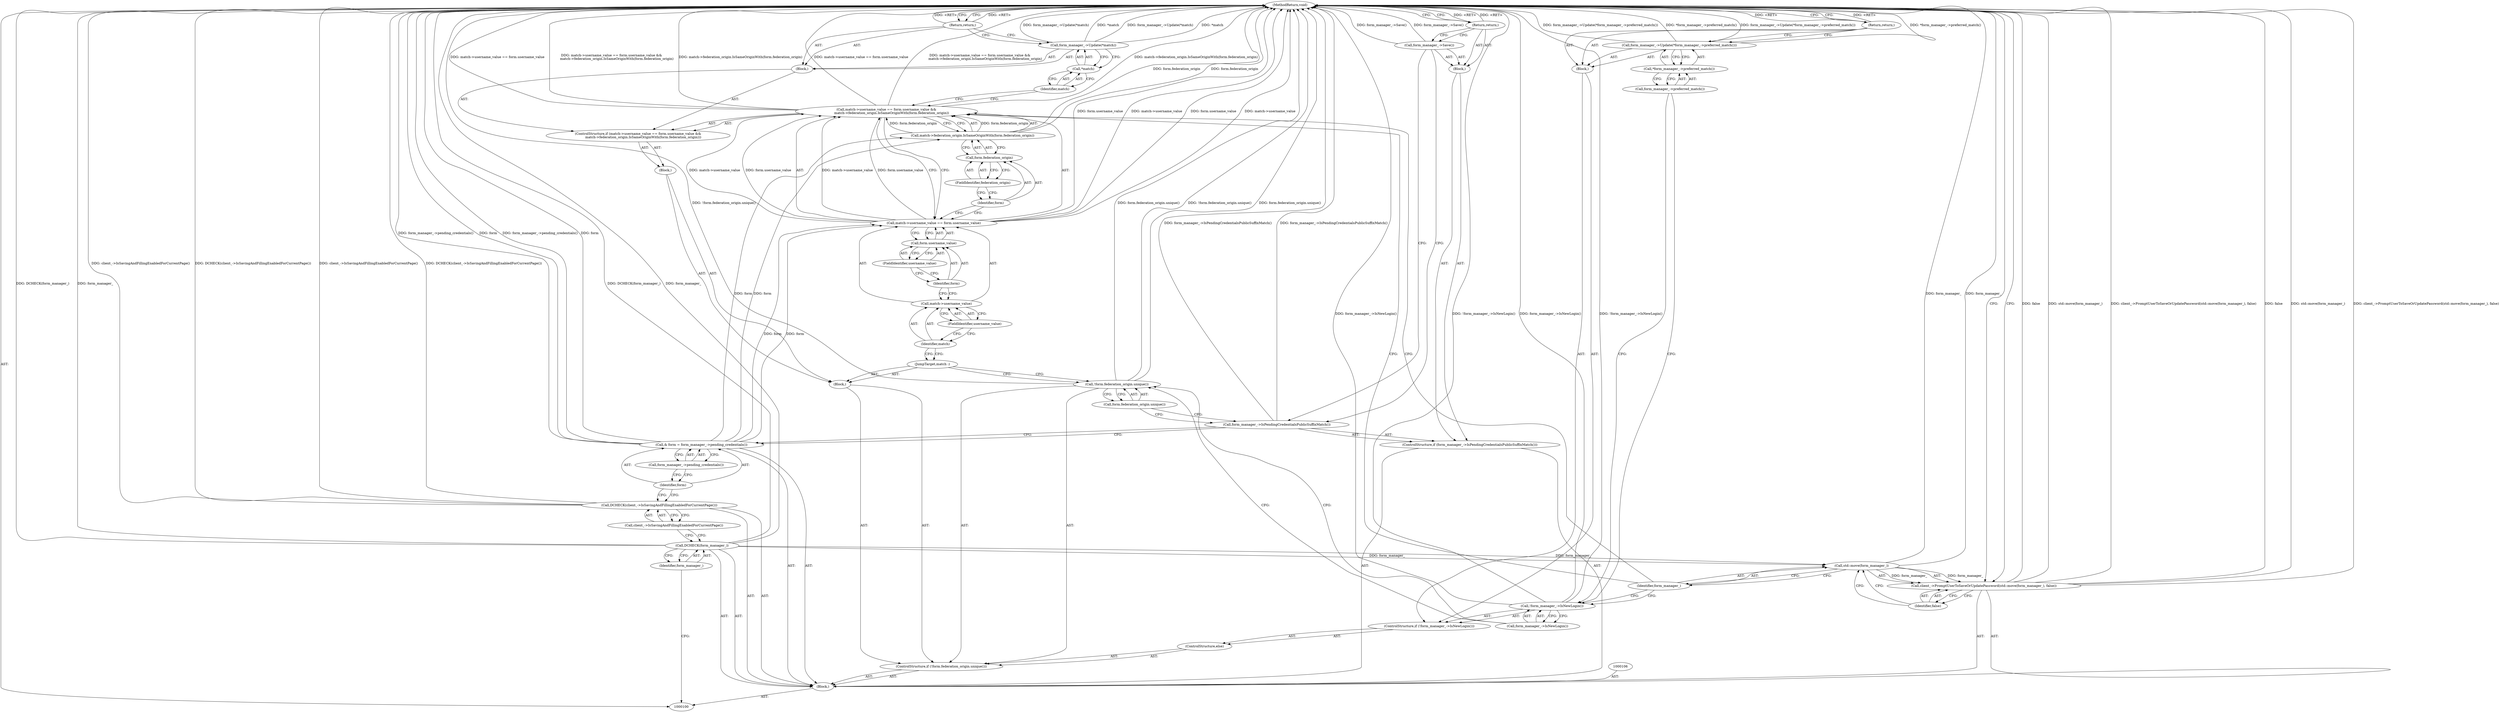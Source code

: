 digraph "1_Chrome_1f35b6980f600ec93e167118c21959d5cbd7c5c4" {
"1000152" [label="(MethodReturn,void)"];
"1000101" [label="(Block,)"];
"1000115" [label="(ControlStructure,if (!form.federation_origin.unique()))"];
"1000118" [label="(Block,)"];
"1000116" [label="(Call,!form.federation_origin.unique())"];
"1000117" [label="(Call,form.federation_origin.unique())"];
"1000119" [label="(JumpTarget,match :)"];
"1000120" [label="(Block,)"];
"1000122" [label="(Call,match->username_value == form.username_value &&\n          match->federation_origin.IsSameOriginWith(form.federation_origin))"];
"1000123" [label="(Call,match->username_value == form.username_value)"];
"1000124" [label="(Call,match->username_value)"];
"1000125" [label="(Identifier,match)"];
"1000126" [label="(FieldIdentifier,username_value)"];
"1000127" [label="(Call,form.username_value)"];
"1000128" [label="(Identifier,form)"];
"1000129" [label="(FieldIdentifier,username_value)"];
"1000121" [label="(ControlStructure,if (match->username_value == form.username_value &&\n          match->federation_origin.IsSameOriginWith(form.federation_origin)))"];
"1000130" [label="(Call,match->federation_origin.IsSameOriginWith(form.federation_origin))"];
"1000131" [label="(Call,form.federation_origin)"];
"1000132" [label="(Identifier,form)"];
"1000133" [label="(FieldIdentifier,federation_origin)"];
"1000134" [label="(Block,)"];
"1000136" [label="(Call,*match)"];
"1000137" [label="(Identifier,match)"];
"1000135" [label="(Call,form_manager_->Update(*match))"];
"1000138" [label="(Return,return;)"];
"1000141" [label="(Call,!form_manager_->IsNewLogin())"];
"1000142" [label="(Call,form_manager_->IsNewLogin())"];
"1000139" [label="(ControlStructure,else)"];
"1000143" [label="(Block,)"];
"1000140" [label="(ControlStructure,if (!form_manager_->IsNewLogin()))"];
"1000102" [label="(Call,DCHECK(form_manager_))"];
"1000103" [label="(Identifier,form_manager_)"];
"1000145" [label="(Call,*form_manager_->preferred_match())"];
"1000146" [label="(Call,form_manager_->preferred_match())"];
"1000144" [label="(Call,form_manager_->Update(*form_manager_->preferred_match()))"];
"1000147" [label="(Return,return;)"];
"1000148" [label="(Call,client_->PromptUserToSaveOrUpdatePassword(std::move(form_manager_), false))"];
"1000149" [label="(Call,std::move(form_manager_))"];
"1000150" [label="(Identifier,form_manager_)"];
"1000151" [label="(Identifier,false)"];
"1000104" [label="(Call,DCHECK(client_->IsSavingAndFillingEnabledForCurrentPage()))"];
"1000105" [label="(Call,client_->IsSavingAndFillingEnabledForCurrentPage())"];
"1000107" [label="(Call,& form = form_manager_->pending_credentials())"];
"1000108" [label="(Identifier,form)"];
"1000109" [label="(Call,form_manager_->pending_credentials())"];
"1000110" [label="(ControlStructure,if (form_manager_->IsPendingCredentialsPublicSuffixMatch()))"];
"1000111" [label="(Call,form_manager_->IsPendingCredentialsPublicSuffixMatch())"];
"1000112" [label="(Block,)"];
"1000113" [label="(Call,form_manager_->Save())"];
"1000114" [label="(Return,return;)"];
"1000152" -> "1000100"  [label="AST: "];
"1000152" -> "1000114"  [label="CFG: "];
"1000152" -> "1000138"  [label="CFG: "];
"1000152" -> "1000147"  [label="CFG: "];
"1000152" -> "1000148"  [label="CFG: "];
"1000116" -> "1000152"  [label="DDG: form.federation_origin.unique()"];
"1000116" -> "1000152"  [label="DDG: !form.federation_origin.unique()"];
"1000122" -> "1000152"  [label="DDG: match->federation_origin.IsSameOriginWith(form.federation_origin)"];
"1000122" -> "1000152"  [label="DDG: match->username_value == form.username_value"];
"1000122" -> "1000152"  [label="DDG: match->username_value == form.username_value &&\n          match->federation_origin.IsSameOriginWith(form.federation_origin)"];
"1000141" -> "1000152"  [label="DDG: form_manager_->IsNewLogin()"];
"1000141" -> "1000152"  [label="DDG: !form_manager_->IsNewLogin()"];
"1000107" -> "1000152"  [label="DDG: form"];
"1000107" -> "1000152"  [label="DDG: form_manager_->pending_credentials()"];
"1000104" -> "1000152"  [label="DDG: DCHECK(client_->IsSavingAndFillingEnabledForCurrentPage())"];
"1000104" -> "1000152"  [label="DDG: client_->IsSavingAndFillingEnabledForCurrentPage()"];
"1000123" -> "1000152"  [label="DDG: form.username_value"];
"1000123" -> "1000152"  [label="DDG: match->username_value"];
"1000102" -> "1000152"  [label="DDG: DCHECK(form_manager_)"];
"1000102" -> "1000152"  [label="DDG: form_manager_"];
"1000149" -> "1000152"  [label="DDG: form_manager_"];
"1000148" -> "1000152"  [label="DDG: false"];
"1000148" -> "1000152"  [label="DDG: std::move(form_manager_)"];
"1000148" -> "1000152"  [label="DDG: client_->PromptUserToSaveOrUpdatePassword(std::move(form_manager_), false)"];
"1000144" -> "1000152"  [label="DDG: form_manager_->Update(*form_manager_->preferred_match())"];
"1000144" -> "1000152"  [label="DDG: *form_manager_->preferred_match()"];
"1000135" -> "1000152"  [label="DDG: form_manager_->Update(*match)"];
"1000135" -> "1000152"  [label="DDG: *match"];
"1000113" -> "1000152"  [label="DDG: form_manager_->Save()"];
"1000111" -> "1000152"  [label="DDG: form_manager_->IsPendingCredentialsPublicSuffixMatch()"];
"1000130" -> "1000152"  [label="DDG: form.federation_origin"];
"1000147" -> "1000152"  [label="DDG: <RET>"];
"1000138" -> "1000152"  [label="DDG: <RET>"];
"1000114" -> "1000152"  [label="DDG: <RET>"];
"1000101" -> "1000100"  [label="AST: "];
"1000102" -> "1000101"  [label="AST: "];
"1000104" -> "1000101"  [label="AST: "];
"1000106" -> "1000101"  [label="AST: "];
"1000107" -> "1000101"  [label="AST: "];
"1000110" -> "1000101"  [label="AST: "];
"1000115" -> "1000101"  [label="AST: "];
"1000148" -> "1000101"  [label="AST: "];
"1000115" -> "1000101"  [label="AST: "];
"1000116" -> "1000115"  [label="AST: "];
"1000118" -> "1000115"  [label="AST: "];
"1000139" -> "1000115"  [label="AST: "];
"1000118" -> "1000115"  [label="AST: "];
"1000119" -> "1000118"  [label="AST: "];
"1000120" -> "1000118"  [label="AST: "];
"1000116" -> "1000115"  [label="AST: "];
"1000116" -> "1000117"  [label="CFG: "];
"1000117" -> "1000116"  [label="AST: "];
"1000119" -> "1000116"  [label="CFG: "];
"1000142" -> "1000116"  [label="CFG: "];
"1000116" -> "1000152"  [label="DDG: form.federation_origin.unique()"];
"1000116" -> "1000152"  [label="DDG: !form.federation_origin.unique()"];
"1000117" -> "1000116"  [label="AST: "];
"1000117" -> "1000111"  [label="CFG: "];
"1000116" -> "1000117"  [label="CFG: "];
"1000119" -> "1000118"  [label="AST: "];
"1000119" -> "1000116"  [label="CFG: "];
"1000125" -> "1000119"  [label="CFG: "];
"1000120" -> "1000118"  [label="AST: "];
"1000121" -> "1000120"  [label="AST: "];
"1000122" -> "1000121"  [label="AST: "];
"1000122" -> "1000123"  [label="CFG: "];
"1000122" -> "1000130"  [label="CFG: "];
"1000123" -> "1000122"  [label="AST: "];
"1000130" -> "1000122"  [label="AST: "];
"1000137" -> "1000122"  [label="CFG: "];
"1000150" -> "1000122"  [label="CFG: "];
"1000122" -> "1000152"  [label="DDG: match->federation_origin.IsSameOriginWith(form.federation_origin)"];
"1000122" -> "1000152"  [label="DDG: match->username_value == form.username_value"];
"1000122" -> "1000152"  [label="DDG: match->username_value == form.username_value &&\n          match->federation_origin.IsSameOriginWith(form.federation_origin)"];
"1000123" -> "1000122"  [label="DDG: match->username_value"];
"1000123" -> "1000122"  [label="DDG: form.username_value"];
"1000130" -> "1000122"  [label="DDG: form.federation_origin"];
"1000123" -> "1000122"  [label="AST: "];
"1000123" -> "1000127"  [label="CFG: "];
"1000124" -> "1000123"  [label="AST: "];
"1000127" -> "1000123"  [label="AST: "];
"1000132" -> "1000123"  [label="CFG: "];
"1000122" -> "1000123"  [label="CFG: "];
"1000123" -> "1000152"  [label="DDG: form.username_value"];
"1000123" -> "1000152"  [label="DDG: match->username_value"];
"1000123" -> "1000122"  [label="DDG: match->username_value"];
"1000123" -> "1000122"  [label="DDG: form.username_value"];
"1000107" -> "1000123"  [label="DDG: form"];
"1000124" -> "1000123"  [label="AST: "];
"1000124" -> "1000126"  [label="CFG: "];
"1000125" -> "1000124"  [label="AST: "];
"1000126" -> "1000124"  [label="AST: "];
"1000128" -> "1000124"  [label="CFG: "];
"1000125" -> "1000124"  [label="AST: "];
"1000125" -> "1000119"  [label="CFG: "];
"1000126" -> "1000125"  [label="CFG: "];
"1000126" -> "1000124"  [label="AST: "];
"1000126" -> "1000125"  [label="CFG: "];
"1000124" -> "1000126"  [label="CFG: "];
"1000127" -> "1000123"  [label="AST: "];
"1000127" -> "1000129"  [label="CFG: "];
"1000128" -> "1000127"  [label="AST: "];
"1000129" -> "1000127"  [label="AST: "];
"1000123" -> "1000127"  [label="CFG: "];
"1000128" -> "1000127"  [label="AST: "];
"1000128" -> "1000124"  [label="CFG: "];
"1000129" -> "1000128"  [label="CFG: "];
"1000129" -> "1000127"  [label="AST: "];
"1000129" -> "1000128"  [label="CFG: "];
"1000127" -> "1000129"  [label="CFG: "];
"1000121" -> "1000120"  [label="AST: "];
"1000122" -> "1000121"  [label="AST: "];
"1000134" -> "1000121"  [label="AST: "];
"1000130" -> "1000122"  [label="AST: "];
"1000130" -> "1000131"  [label="CFG: "];
"1000131" -> "1000130"  [label="AST: "];
"1000122" -> "1000130"  [label="CFG: "];
"1000130" -> "1000152"  [label="DDG: form.federation_origin"];
"1000130" -> "1000122"  [label="DDG: form.federation_origin"];
"1000107" -> "1000130"  [label="DDG: form"];
"1000131" -> "1000130"  [label="AST: "];
"1000131" -> "1000133"  [label="CFG: "];
"1000132" -> "1000131"  [label="AST: "];
"1000133" -> "1000131"  [label="AST: "];
"1000130" -> "1000131"  [label="CFG: "];
"1000132" -> "1000131"  [label="AST: "];
"1000132" -> "1000123"  [label="CFG: "];
"1000133" -> "1000132"  [label="CFG: "];
"1000133" -> "1000131"  [label="AST: "];
"1000133" -> "1000132"  [label="CFG: "];
"1000131" -> "1000133"  [label="CFG: "];
"1000134" -> "1000121"  [label="AST: "];
"1000135" -> "1000134"  [label="AST: "];
"1000138" -> "1000134"  [label="AST: "];
"1000136" -> "1000135"  [label="AST: "];
"1000136" -> "1000137"  [label="CFG: "];
"1000137" -> "1000136"  [label="AST: "];
"1000135" -> "1000136"  [label="CFG: "];
"1000137" -> "1000136"  [label="AST: "];
"1000137" -> "1000122"  [label="CFG: "];
"1000136" -> "1000137"  [label="CFG: "];
"1000135" -> "1000134"  [label="AST: "];
"1000135" -> "1000136"  [label="CFG: "];
"1000136" -> "1000135"  [label="AST: "];
"1000138" -> "1000135"  [label="CFG: "];
"1000135" -> "1000152"  [label="DDG: form_manager_->Update(*match)"];
"1000135" -> "1000152"  [label="DDG: *match"];
"1000138" -> "1000134"  [label="AST: "];
"1000138" -> "1000135"  [label="CFG: "];
"1000152" -> "1000138"  [label="CFG: "];
"1000138" -> "1000152"  [label="DDG: <RET>"];
"1000141" -> "1000140"  [label="AST: "];
"1000141" -> "1000142"  [label="CFG: "];
"1000142" -> "1000141"  [label="AST: "];
"1000146" -> "1000141"  [label="CFG: "];
"1000150" -> "1000141"  [label="CFG: "];
"1000141" -> "1000152"  [label="DDG: form_manager_->IsNewLogin()"];
"1000141" -> "1000152"  [label="DDG: !form_manager_->IsNewLogin()"];
"1000142" -> "1000141"  [label="AST: "];
"1000142" -> "1000116"  [label="CFG: "];
"1000141" -> "1000142"  [label="CFG: "];
"1000139" -> "1000115"  [label="AST: "];
"1000140" -> "1000139"  [label="AST: "];
"1000143" -> "1000140"  [label="AST: "];
"1000144" -> "1000143"  [label="AST: "];
"1000147" -> "1000143"  [label="AST: "];
"1000140" -> "1000139"  [label="AST: "];
"1000141" -> "1000140"  [label="AST: "];
"1000143" -> "1000140"  [label="AST: "];
"1000102" -> "1000101"  [label="AST: "];
"1000102" -> "1000103"  [label="CFG: "];
"1000103" -> "1000102"  [label="AST: "];
"1000105" -> "1000102"  [label="CFG: "];
"1000102" -> "1000152"  [label="DDG: DCHECK(form_manager_)"];
"1000102" -> "1000152"  [label="DDG: form_manager_"];
"1000102" -> "1000149"  [label="DDG: form_manager_"];
"1000103" -> "1000102"  [label="AST: "];
"1000103" -> "1000100"  [label="CFG: "];
"1000102" -> "1000103"  [label="CFG: "];
"1000145" -> "1000144"  [label="AST: "];
"1000145" -> "1000146"  [label="CFG: "];
"1000146" -> "1000145"  [label="AST: "];
"1000144" -> "1000145"  [label="CFG: "];
"1000146" -> "1000145"  [label="AST: "];
"1000146" -> "1000141"  [label="CFG: "];
"1000145" -> "1000146"  [label="CFG: "];
"1000144" -> "1000143"  [label="AST: "];
"1000144" -> "1000145"  [label="CFG: "];
"1000145" -> "1000144"  [label="AST: "];
"1000147" -> "1000144"  [label="CFG: "];
"1000144" -> "1000152"  [label="DDG: form_manager_->Update(*form_manager_->preferred_match())"];
"1000144" -> "1000152"  [label="DDG: *form_manager_->preferred_match()"];
"1000147" -> "1000143"  [label="AST: "];
"1000147" -> "1000144"  [label="CFG: "];
"1000152" -> "1000147"  [label="CFG: "];
"1000147" -> "1000152"  [label="DDG: <RET>"];
"1000148" -> "1000101"  [label="AST: "];
"1000148" -> "1000151"  [label="CFG: "];
"1000149" -> "1000148"  [label="AST: "];
"1000151" -> "1000148"  [label="AST: "];
"1000152" -> "1000148"  [label="CFG: "];
"1000148" -> "1000152"  [label="DDG: false"];
"1000148" -> "1000152"  [label="DDG: std::move(form_manager_)"];
"1000148" -> "1000152"  [label="DDG: client_->PromptUserToSaveOrUpdatePassword(std::move(form_manager_), false)"];
"1000149" -> "1000148"  [label="DDG: form_manager_"];
"1000149" -> "1000148"  [label="AST: "];
"1000149" -> "1000150"  [label="CFG: "];
"1000150" -> "1000149"  [label="AST: "];
"1000151" -> "1000149"  [label="CFG: "];
"1000149" -> "1000152"  [label="DDG: form_manager_"];
"1000149" -> "1000148"  [label="DDG: form_manager_"];
"1000102" -> "1000149"  [label="DDG: form_manager_"];
"1000150" -> "1000149"  [label="AST: "];
"1000150" -> "1000122"  [label="CFG: "];
"1000150" -> "1000141"  [label="CFG: "];
"1000149" -> "1000150"  [label="CFG: "];
"1000151" -> "1000148"  [label="AST: "];
"1000151" -> "1000149"  [label="CFG: "];
"1000148" -> "1000151"  [label="CFG: "];
"1000104" -> "1000101"  [label="AST: "];
"1000104" -> "1000105"  [label="CFG: "];
"1000105" -> "1000104"  [label="AST: "];
"1000108" -> "1000104"  [label="CFG: "];
"1000104" -> "1000152"  [label="DDG: DCHECK(client_->IsSavingAndFillingEnabledForCurrentPage())"];
"1000104" -> "1000152"  [label="DDG: client_->IsSavingAndFillingEnabledForCurrentPage()"];
"1000105" -> "1000104"  [label="AST: "];
"1000105" -> "1000102"  [label="CFG: "];
"1000104" -> "1000105"  [label="CFG: "];
"1000107" -> "1000101"  [label="AST: "];
"1000107" -> "1000109"  [label="CFG: "];
"1000108" -> "1000107"  [label="AST: "];
"1000109" -> "1000107"  [label="AST: "];
"1000111" -> "1000107"  [label="CFG: "];
"1000107" -> "1000152"  [label="DDG: form"];
"1000107" -> "1000152"  [label="DDG: form_manager_->pending_credentials()"];
"1000107" -> "1000123"  [label="DDG: form"];
"1000107" -> "1000130"  [label="DDG: form"];
"1000108" -> "1000107"  [label="AST: "];
"1000108" -> "1000104"  [label="CFG: "];
"1000109" -> "1000108"  [label="CFG: "];
"1000109" -> "1000107"  [label="AST: "];
"1000109" -> "1000108"  [label="CFG: "];
"1000107" -> "1000109"  [label="CFG: "];
"1000110" -> "1000101"  [label="AST: "];
"1000111" -> "1000110"  [label="AST: "];
"1000112" -> "1000110"  [label="AST: "];
"1000111" -> "1000110"  [label="AST: "];
"1000111" -> "1000107"  [label="CFG: "];
"1000113" -> "1000111"  [label="CFG: "];
"1000117" -> "1000111"  [label="CFG: "];
"1000111" -> "1000152"  [label="DDG: form_manager_->IsPendingCredentialsPublicSuffixMatch()"];
"1000112" -> "1000110"  [label="AST: "];
"1000113" -> "1000112"  [label="AST: "];
"1000114" -> "1000112"  [label="AST: "];
"1000113" -> "1000112"  [label="AST: "];
"1000113" -> "1000111"  [label="CFG: "];
"1000114" -> "1000113"  [label="CFG: "];
"1000113" -> "1000152"  [label="DDG: form_manager_->Save()"];
"1000114" -> "1000112"  [label="AST: "];
"1000114" -> "1000113"  [label="CFG: "];
"1000152" -> "1000114"  [label="CFG: "];
"1000114" -> "1000152"  [label="DDG: <RET>"];
}

